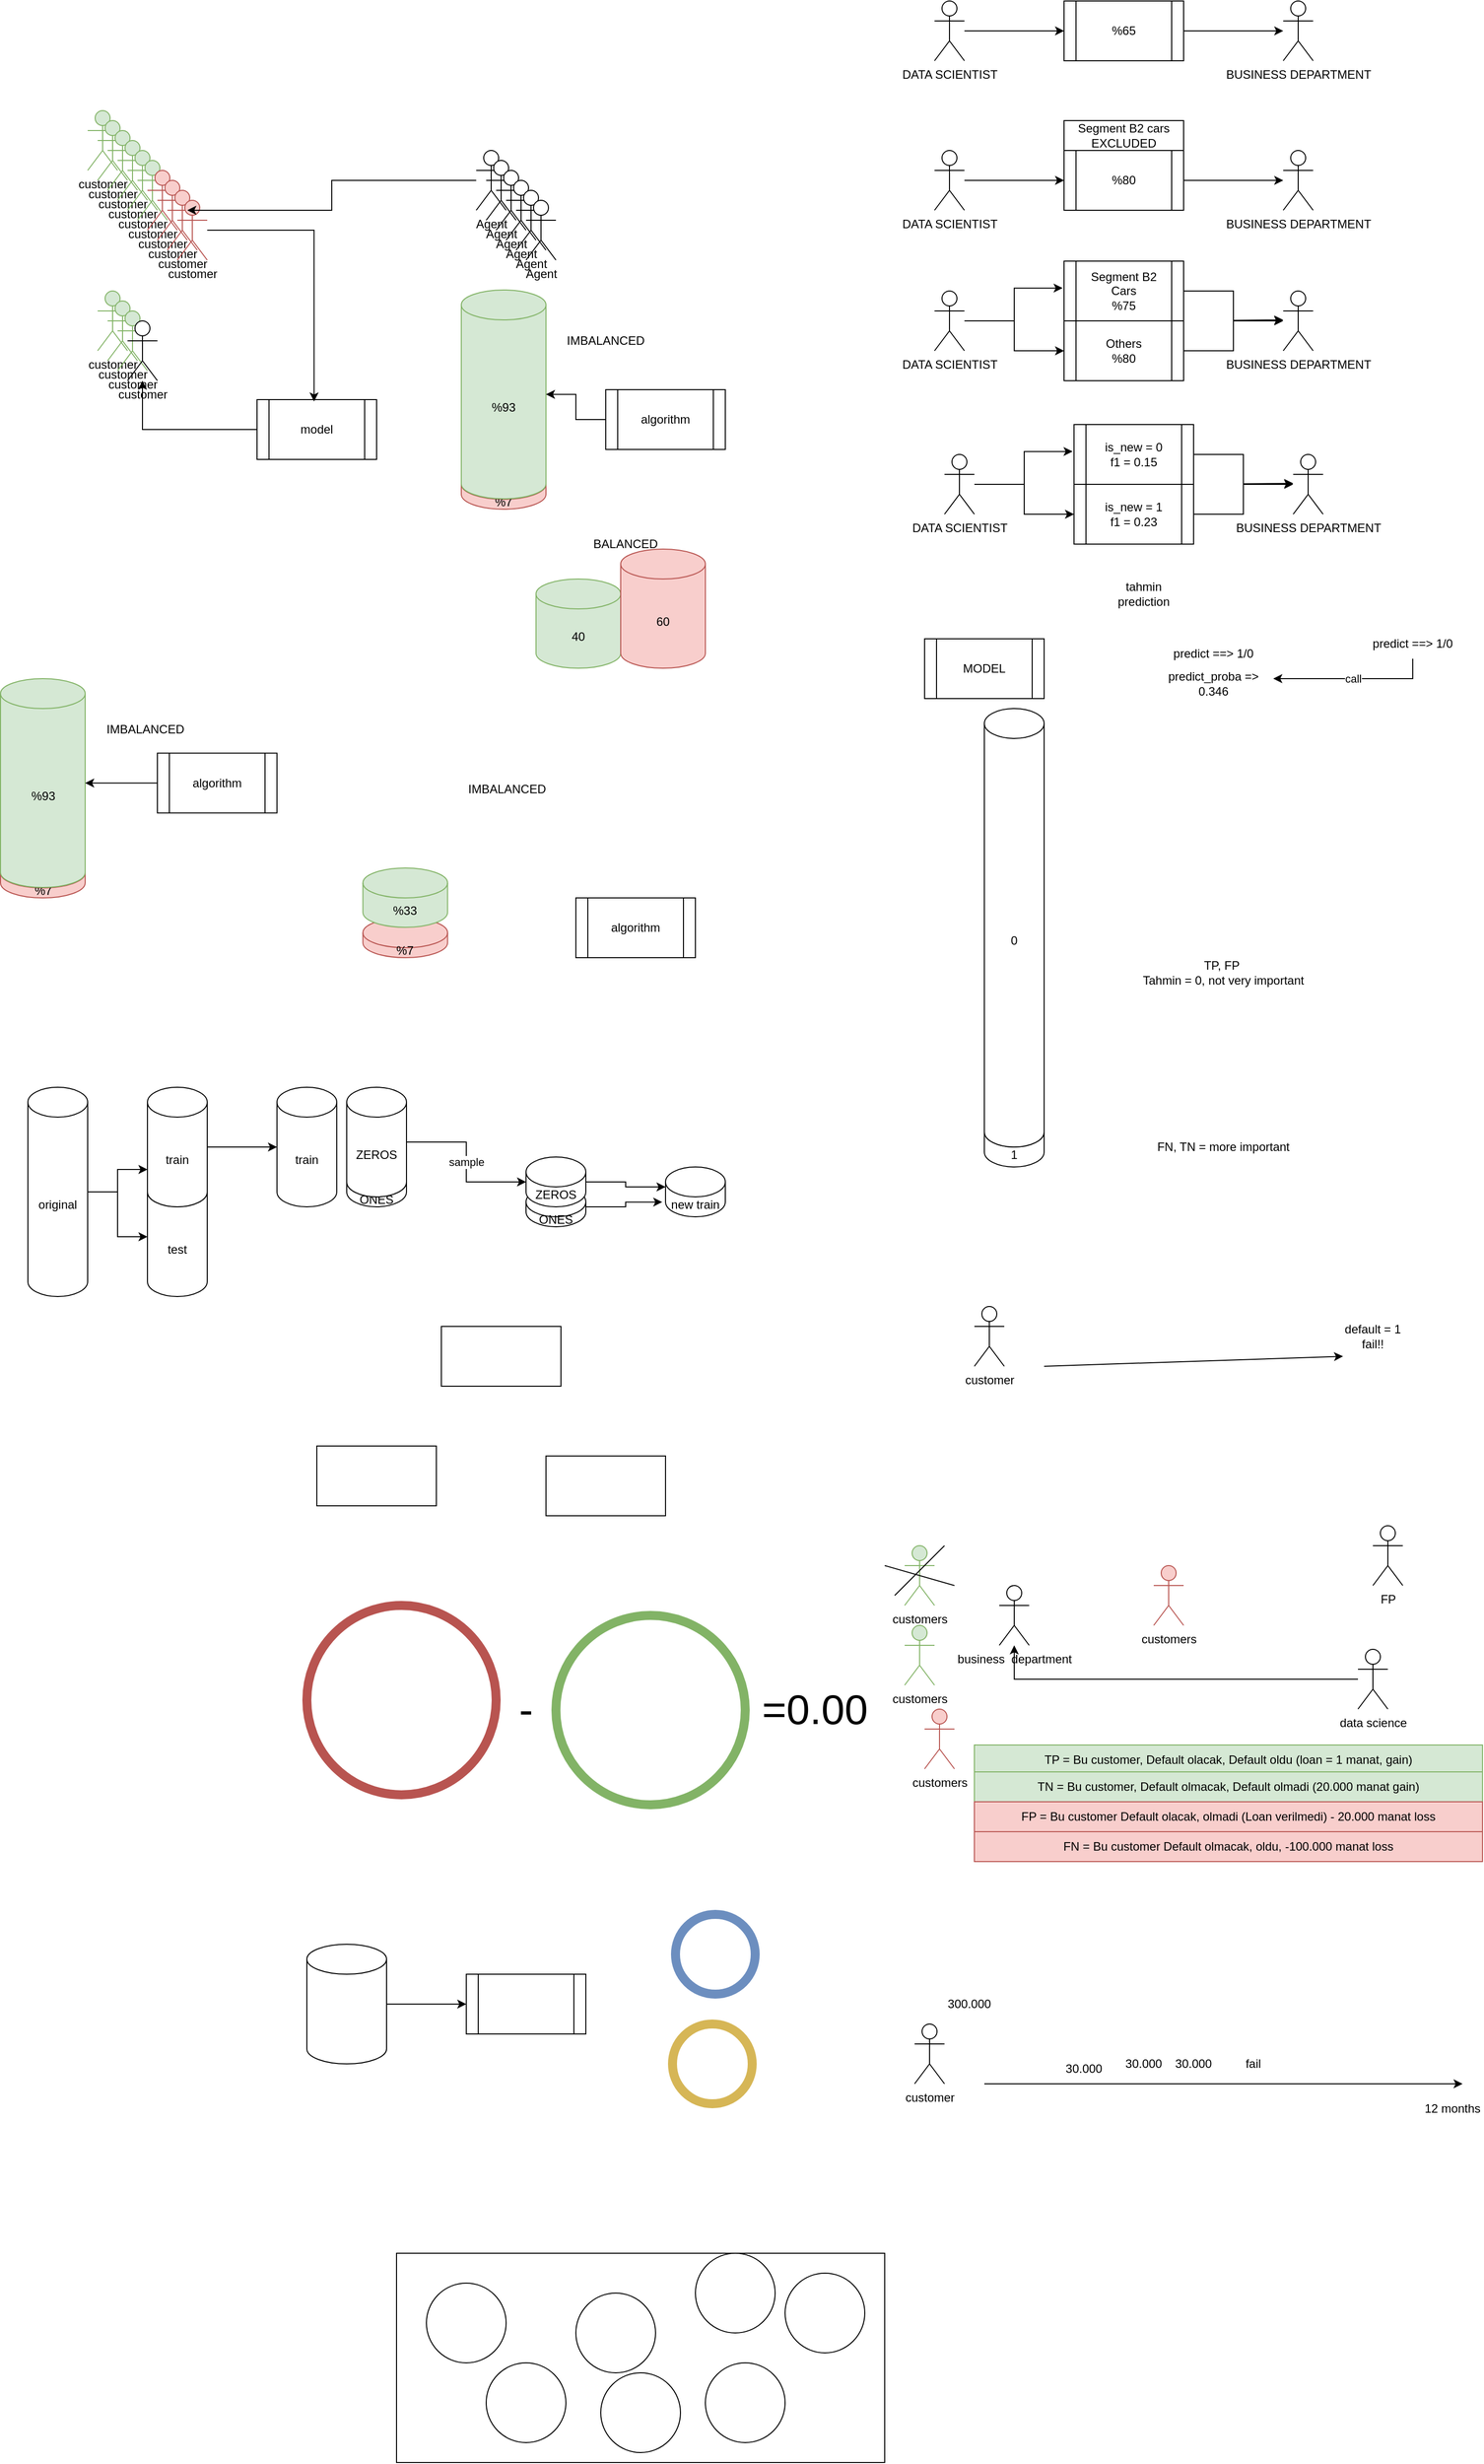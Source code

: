 <mxfile version="23.1.5" type="device">
  <diagram name="Page-1" id="2k2U2EFfQTMgbpwDlCWy">
    <mxGraphModel dx="649" dy="401" grid="1" gridSize="10" guides="1" tooltips="1" connect="1" arrows="1" fold="1" page="1" pageScale="1" pageWidth="1654" pageHeight="1169" math="0" shadow="0">
      <root>
        <mxCell id="0" />
        <mxCell id="1" parent="0" />
        <mxCell id="AxSGkL4y6W15Iz2Lk2jz-1" value="customer" style="shape=umlActor;verticalLabelPosition=bottom;verticalAlign=top;html=1;outlineConnect=0;fillColor=#d5e8d4;strokeColor=#82b366;" parent="1" vertex="1">
          <mxGeometry x="160" y="210" width="30" height="60" as="geometry" />
        </mxCell>
        <mxCell id="AxSGkL4y6W15Iz2Lk2jz-4" value="customer" style="shape=umlActor;verticalLabelPosition=bottom;verticalAlign=top;html=1;outlineConnect=0;fillColor=#d5e8d4;strokeColor=#82b366;" parent="1" vertex="1">
          <mxGeometry x="170" y="220" width="30" height="60" as="geometry" />
        </mxCell>
        <mxCell id="AxSGkL4y6W15Iz2Lk2jz-5" value="customer" style="shape=umlActor;verticalLabelPosition=bottom;verticalAlign=top;html=1;outlineConnect=0;fillColor=#d5e8d4;strokeColor=#82b366;" parent="1" vertex="1">
          <mxGeometry x="180" y="230" width="30" height="60" as="geometry" />
        </mxCell>
        <mxCell id="AxSGkL4y6W15Iz2Lk2jz-6" value="customer" style="shape=umlActor;verticalLabelPosition=bottom;verticalAlign=top;html=1;outlineConnect=0;fillColor=#d5e8d4;strokeColor=#82b366;" parent="1" vertex="1">
          <mxGeometry x="190" y="240" width="30" height="60" as="geometry" />
        </mxCell>
        <mxCell id="AxSGkL4y6W15Iz2Lk2jz-7" value="customer" style="shape=umlActor;verticalLabelPosition=bottom;verticalAlign=top;html=1;outlineConnect=0;fillColor=#d5e8d4;strokeColor=#82b366;" parent="1" vertex="1">
          <mxGeometry x="200" y="250" width="30" height="60" as="geometry" />
        </mxCell>
        <mxCell id="AxSGkL4y6W15Iz2Lk2jz-8" value="customer" style="shape=umlActor;verticalLabelPosition=bottom;verticalAlign=top;html=1;outlineConnect=0;fillColor=#d5e8d4;strokeColor=#82b366;" parent="1" vertex="1">
          <mxGeometry x="210" y="260" width="30" height="60" as="geometry" />
        </mxCell>
        <mxCell id="AxSGkL4y6W15Iz2Lk2jz-9" value="customer" style="shape=umlActor;verticalLabelPosition=bottom;verticalAlign=top;html=1;outlineConnect=0;fillColor=#f8cecc;strokeColor=#b85450;" parent="1" vertex="1">
          <mxGeometry x="220" y="270" width="30" height="60" as="geometry" />
        </mxCell>
        <mxCell id="AxSGkL4y6W15Iz2Lk2jz-10" value="customer" style="shape=umlActor;verticalLabelPosition=bottom;verticalAlign=top;html=1;outlineConnect=0;fillColor=#f8cecc;strokeColor=#b85450;" parent="1" vertex="1">
          <mxGeometry x="230" y="280" width="30" height="60" as="geometry" />
        </mxCell>
        <mxCell id="AxSGkL4y6W15Iz2Lk2jz-11" value="customer" style="shape=umlActor;verticalLabelPosition=bottom;verticalAlign=top;html=1;outlineConnect=0;fillColor=#f8cecc;strokeColor=#b85450;" parent="1" vertex="1">
          <mxGeometry x="240" y="290" width="30" height="60" as="geometry" />
        </mxCell>
        <mxCell id="AxSGkL4y6W15Iz2Lk2jz-12" value="customer" style="shape=umlActor;verticalLabelPosition=bottom;verticalAlign=top;html=1;outlineConnect=0;fillColor=#f8cecc;strokeColor=#b85450;" parent="1" vertex="1">
          <mxGeometry x="250" y="300" width="30" height="60" as="geometry" />
        </mxCell>
        <mxCell id="AxSGkL4y6W15Iz2Lk2jz-19" style="edgeStyle=orthogonalEdgeStyle;rounded=0;orthogonalLoop=1;jettySize=auto;html=1;" parent="1" source="AxSGkL4y6W15Iz2Lk2jz-13" target="AxSGkL4y6W15Iz2Lk2jz-10" edge="1">
          <mxGeometry relative="1" as="geometry" />
        </mxCell>
        <mxCell id="AxSGkL4y6W15Iz2Lk2jz-13" value="Agent" style="shape=umlActor;verticalLabelPosition=bottom;verticalAlign=top;html=1;outlineConnect=0;" parent="1" vertex="1">
          <mxGeometry x="550" y="250" width="30" height="60" as="geometry" />
        </mxCell>
        <mxCell id="AxSGkL4y6W15Iz2Lk2jz-14" value="Agent" style="shape=umlActor;verticalLabelPosition=bottom;verticalAlign=top;html=1;outlineConnect=0;" parent="1" vertex="1">
          <mxGeometry x="560" y="260" width="30" height="60" as="geometry" />
        </mxCell>
        <mxCell id="AxSGkL4y6W15Iz2Lk2jz-15" value="Agent" style="shape=umlActor;verticalLabelPosition=bottom;verticalAlign=top;html=1;outlineConnect=0;" parent="1" vertex="1">
          <mxGeometry x="570" y="270" width="30" height="60" as="geometry" />
        </mxCell>
        <mxCell id="AxSGkL4y6W15Iz2Lk2jz-16" value="Agent" style="shape=umlActor;verticalLabelPosition=bottom;verticalAlign=top;html=1;outlineConnect=0;" parent="1" vertex="1">
          <mxGeometry x="580" y="280" width="30" height="60" as="geometry" />
        </mxCell>
        <mxCell id="AxSGkL4y6W15Iz2Lk2jz-17" value="Agent" style="shape=umlActor;verticalLabelPosition=bottom;verticalAlign=top;html=1;outlineConnect=0;" parent="1" vertex="1">
          <mxGeometry x="590" y="290" width="30" height="60" as="geometry" />
        </mxCell>
        <mxCell id="AxSGkL4y6W15Iz2Lk2jz-18" value="Agent" style="shape=umlActor;verticalLabelPosition=bottom;verticalAlign=top;html=1;outlineConnect=0;" parent="1" vertex="1">
          <mxGeometry x="600" y="300" width="30" height="60" as="geometry" />
        </mxCell>
        <mxCell id="AxSGkL4y6W15Iz2Lk2jz-26" style="edgeStyle=orthogonalEdgeStyle;rounded=0;orthogonalLoop=1;jettySize=auto;html=1;" parent="1" source="AxSGkL4y6W15Iz2Lk2jz-20" target="AxSGkL4y6W15Iz2Lk2jz-25" edge="1">
          <mxGeometry relative="1" as="geometry" />
        </mxCell>
        <mxCell id="AxSGkL4y6W15Iz2Lk2jz-20" value="model" style="shape=process;whiteSpace=wrap;html=1;backgroundOutline=1;" parent="1" vertex="1">
          <mxGeometry x="330" y="500" width="120" height="60" as="geometry" />
        </mxCell>
        <mxCell id="AxSGkL4y6W15Iz2Lk2jz-21" style="edgeStyle=orthogonalEdgeStyle;rounded=0;orthogonalLoop=1;jettySize=auto;html=1;entryX=0.477;entryY=0.031;entryDx=0;entryDy=0;entryPerimeter=0;" parent="1" source="AxSGkL4y6W15Iz2Lk2jz-12" target="AxSGkL4y6W15Iz2Lk2jz-20" edge="1">
          <mxGeometry relative="1" as="geometry" />
        </mxCell>
        <mxCell id="AxSGkL4y6W15Iz2Lk2jz-22" value="customer" style="shape=umlActor;verticalLabelPosition=bottom;verticalAlign=top;html=1;outlineConnect=0;fillColor=#d5e8d4;strokeColor=#82b366;" parent="1" vertex="1">
          <mxGeometry x="170" y="391" width="30" height="60" as="geometry" />
        </mxCell>
        <mxCell id="AxSGkL4y6W15Iz2Lk2jz-23" value="customer" style="shape=umlActor;verticalLabelPosition=bottom;verticalAlign=top;html=1;outlineConnect=0;fillColor=#d5e8d4;strokeColor=#82b366;" parent="1" vertex="1">
          <mxGeometry x="180" y="401" width="30" height="60" as="geometry" />
        </mxCell>
        <mxCell id="AxSGkL4y6W15Iz2Lk2jz-24" value="customer" style="shape=umlActor;verticalLabelPosition=bottom;verticalAlign=top;html=1;outlineConnect=0;fillColor=#d5e8d4;strokeColor=#82b366;" parent="1" vertex="1">
          <mxGeometry x="190" y="411" width="30" height="60" as="geometry" />
        </mxCell>
        <mxCell id="AxSGkL4y6W15Iz2Lk2jz-25" value="customer" style="shape=umlActor;verticalLabelPosition=bottom;verticalAlign=top;html=1;outlineConnect=0;" parent="1" vertex="1">
          <mxGeometry x="200" y="421" width="30" height="60" as="geometry" />
        </mxCell>
        <mxCell id="AxSGkL4y6W15Iz2Lk2jz-28" value="%7" style="shape=cylinder3;whiteSpace=wrap;html=1;boundedLbl=1;backgroundOutline=1;size=15;fillColor=#f8cecc;strokeColor=#b85450;" parent="1" vertex="1">
          <mxGeometry x="535" y="570" width="85" height="40" as="geometry" />
        </mxCell>
        <mxCell id="AxSGkL4y6W15Iz2Lk2jz-27" value="%93" style="shape=cylinder3;whiteSpace=wrap;html=1;boundedLbl=1;backgroundOutline=1;size=15;fillColor=#d5e8d4;strokeColor=#82b366;" parent="1" vertex="1">
          <mxGeometry x="535" y="390" width="85" height="209.5" as="geometry" />
        </mxCell>
        <mxCell id="AxSGkL4y6W15Iz2Lk2jz-30" style="edgeStyle=orthogonalEdgeStyle;rounded=0;orthogonalLoop=1;jettySize=auto;html=1;" parent="1" source="AxSGkL4y6W15Iz2Lk2jz-29" target="AxSGkL4y6W15Iz2Lk2jz-27" edge="1">
          <mxGeometry relative="1" as="geometry" />
        </mxCell>
        <mxCell id="AxSGkL4y6W15Iz2Lk2jz-29" value="algorithm" style="shape=process;whiteSpace=wrap;html=1;backgroundOutline=1;" parent="1" vertex="1">
          <mxGeometry x="680" y="490" width="120" height="60" as="geometry" />
        </mxCell>
        <mxCell id="AxSGkL4y6W15Iz2Lk2jz-31" value="BALANCED" style="text;html=1;align=center;verticalAlign=middle;whiteSpace=wrap;rounded=0;" parent="1" vertex="1">
          <mxGeometry x="670" y="630" width="60" height="30" as="geometry" />
        </mxCell>
        <mxCell id="AxSGkL4y6W15Iz2Lk2jz-32" value="40" style="shape=cylinder3;whiteSpace=wrap;html=1;boundedLbl=1;backgroundOutline=1;size=15;fillColor=#d5e8d4;strokeColor=#82b366;" parent="1" vertex="1">
          <mxGeometry x="610" y="680" width="85" height="89.5" as="geometry" />
        </mxCell>
        <mxCell id="AxSGkL4y6W15Iz2Lk2jz-33" value="60" style="shape=cylinder3;whiteSpace=wrap;html=1;boundedLbl=1;backgroundOutline=1;size=15;fillColor=#f8cecc;strokeColor=#b85450;" parent="1" vertex="1">
          <mxGeometry x="695" y="650" width="85" height="119.5" as="geometry" />
        </mxCell>
        <mxCell id="AxSGkL4y6W15Iz2Lk2jz-34" value="IMBALANCED" style="text;html=1;align=center;verticalAlign=middle;whiteSpace=wrap;rounded=0;" parent="1" vertex="1">
          <mxGeometry x="650" y="426" width="60" height="30" as="geometry" />
        </mxCell>
        <mxCell id="AxSGkL4y6W15Iz2Lk2jz-35" value="%7" style="shape=cylinder3;whiteSpace=wrap;html=1;boundedLbl=1;backgroundOutline=1;size=15;fillColor=#f8cecc;strokeColor=#b85450;" parent="1" vertex="1">
          <mxGeometry x="72.5" y="960" width="85" height="40" as="geometry" />
        </mxCell>
        <mxCell id="AxSGkL4y6W15Iz2Lk2jz-36" value="%93" style="shape=cylinder3;whiteSpace=wrap;html=1;boundedLbl=1;backgroundOutline=1;size=15;fillColor=#d5e8d4;strokeColor=#82b366;" parent="1" vertex="1">
          <mxGeometry x="72.5" y="780" width="85" height="209.5" as="geometry" />
        </mxCell>
        <mxCell id="AxSGkL4y6W15Iz2Lk2jz-37" style="edgeStyle=orthogonalEdgeStyle;rounded=0;orthogonalLoop=1;jettySize=auto;html=1;" parent="1" source="AxSGkL4y6W15Iz2Lk2jz-38" target="AxSGkL4y6W15Iz2Lk2jz-36" edge="1">
          <mxGeometry relative="1" as="geometry" />
        </mxCell>
        <mxCell id="AxSGkL4y6W15Iz2Lk2jz-38" value="algorithm" style="shape=process;whiteSpace=wrap;html=1;backgroundOutline=1;" parent="1" vertex="1">
          <mxGeometry x="230" y="854.75" width="120" height="60" as="geometry" />
        </mxCell>
        <mxCell id="AxSGkL4y6W15Iz2Lk2jz-39" value="IMBALANCED" style="text;html=1;align=center;verticalAlign=middle;whiteSpace=wrap;rounded=0;" parent="1" vertex="1">
          <mxGeometry x="187.5" y="816" width="60" height="30" as="geometry" />
        </mxCell>
        <mxCell id="AxSGkL4y6W15Iz2Lk2jz-40" value="%7" style="shape=cylinder3;whiteSpace=wrap;html=1;boundedLbl=1;backgroundOutline=1;size=15;fillColor=#f8cecc;strokeColor=#b85450;" parent="1" vertex="1">
          <mxGeometry x="436.25" y="1020" width="85" height="40" as="geometry" />
        </mxCell>
        <mxCell id="AxSGkL4y6W15Iz2Lk2jz-41" value="%33" style="shape=cylinder3;whiteSpace=wrap;html=1;boundedLbl=1;backgroundOutline=1;size=15;fillColor=#d5e8d4;strokeColor=#82b366;" parent="1" vertex="1">
          <mxGeometry x="436.25" y="970" width="85" height="59.5" as="geometry" />
        </mxCell>
        <mxCell id="AxSGkL4y6W15Iz2Lk2jz-43" value="algorithm" style="shape=process;whiteSpace=wrap;html=1;backgroundOutline=1;" parent="1" vertex="1">
          <mxGeometry x="650" y="1000" width="120" height="60" as="geometry" />
        </mxCell>
        <mxCell id="AxSGkL4y6W15Iz2Lk2jz-44" value="IMBALANCED" style="text;html=1;align=center;verticalAlign=middle;whiteSpace=wrap;rounded=0;" parent="1" vertex="1">
          <mxGeometry x="551.25" y="876" width="60" height="30" as="geometry" />
        </mxCell>
        <mxCell id="AxSGkL4y6W15Iz2Lk2jz-53" style="edgeStyle=orthogonalEdgeStyle;rounded=0;orthogonalLoop=1;jettySize=auto;html=1;" parent="1" source="AxSGkL4y6W15Iz2Lk2jz-46" target="AxSGkL4y6W15Iz2Lk2jz-48" edge="1">
          <mxGeometry relative="1" as="geometry" />
        </mxCell>
        <mxCell id="AxSGkL4y6W15Iz2Lk2jz-46" value="original" style="shape=cylinder3;whiteSpace=wrap;html=1;boundedLbl=1;backgroundOutline=1;size=15;" parent="1" vertex="1">
          <mxGeometry x="100" y="1190" width="60" height="210" as="geometry" />
        </mxCell>
        <mxCell id="AxSGkL4y6W15Iz2Lk2jz-48" value="test" style="shape=cylinder3;whiteSpace=wrap;html=1;boundedLbl=1;backgroundOutline=1;size=15;" parent="1" vertex="1">
          <mxGeometry x="220" y="1280" width="60" height="120" as="geometry" />
        </mxCell>
        <mxCell id="AxSGkL4y6W15Iz2Lk2jz-47" value="train" style="shape=cylinder3;whiteSpace=wrap;html=1;boundedLbl=1;backgroundOutline=1;size=15;" parent="1" vertex="1">
          <mxGeometry x="350" y="1190" width="60" height="120" as="geometry" />
        </mxCell>
        <mxCell id="AxSGkL4y6W15Iz2Lk2jz-50" value="ONES" style="shape=cylinder3;whiteSpace=wrap;html=1;boundedLbl=1;backgroundOutline=1;size=15;" parent="1" vertex="1">
          <mxGeometry x="420" y="1270" width="60" height="40" as="geometry" />
        </mxCell>
        <mxCell id="AxSGkL4y6W15Iz2Lk2jz-49" value="ZEROS" style="shape=cylinder3;whiteSpace=wrap;html=1;boundedLbl=1;backgroundOutline=1;size=15;" parent="1" vertex="1">
          <mxGeometry x="420" y="1190" width="60" height="110" as="geometry" />
        </mxCell>
        <mxCell id="AxSGkL4y6W15Iz2Lk2jz-51" value="train" style="shape=cylinder3;whiteSpace=wrap;html=1;boundedLbl=1;backgroundOutline=1;size=15;" parent="1" vertex="1">
          <mxGeometry x="220" y="1190" width="60" height="120" as="geometry" />
        </mxCell>
        <mxCell id="AxSGkL4y6W15Iz2Lk2jz-52" style="edgeStyle=orthogonalEdgeStyle;rounded=0;orthogonalLoop=1;jettySize=auto;html=1;entryX=0;entryY=0;entryDx=0;entryDy=82.5;entryPerimeter=0;" parent="1" source="AxSGkL4y6W15Iz2Lk2jz-46" target="AxSGkL4y6W15Iz2Lk2jz-51" edge="1">
          <mxGeometry relative="1" as="geometry" />
        </mxCell>
        <mxCell id="AxSGkL4y6W15Iz2Lk2jz-54" style="edgeStyle=orthogonalEdgeStyle;rounded=0;orthogonalLoop=1;jettySize=auto;html=1;entryX=0;entryY=0.5;entryDx=0;entryDy=0;entryPerimeter=0;" parent="1" source="AxSGkL4y6W15Iz2Lk2jz-51" target="AxSGkL4y6W15Iz2Lk2jz-47" edge="1">
          <mxGeometry relative="1" as="geometry" />
        </mxCell>
        <mxCell id="AxSGkL4y6W15Iz2Lk2jz-56" value="ONES" style="shape=cylinder3;whiteSpace=wrap;html=1;boundedLbl=1;backgroundOutline=1;size=15;" parent="1" vertex="1">
          <mxGeometry x="600" y="1290" width="60" height="40" as="geometry" />
        </mxCell>
        <mxCell id="AxSGkL4y6W15Iz2Lk2jz-55" value="ZEROS" style="shape=cylinder3;whiteSpace=wrap;html=1;boundedLbl=1;backgroundOutline=1;size=15;" parent="1" vertex="1">
          <mxGeometry x="600" y="1260" width="60" height="50" as="geometry" />
        </mxCell>
        <mxCell id="AxSGkL4y6W15Iz2Lk2jz-58" value="sample" style="edgeStyle=orthogonalEdgeStyle;rounded=0;orthogonalLoop=1;jettySize=auto;html=1;entryX=0;entryY=0.5;entryDx=0;entryDy=0;entryPerimeter=0;" parent="1" source="AxSGkL4y6W15Iz2Lk2jz-49" target="AxSGkL4y6W15Iz2Lk2jz-55" edge="1">
          <mxGeometry relative="1" as="geometry" />
        </mxCell>
        <mxCell id="AxSGkL4y6W15Iz2Lk2jz-60" value="new train" style="shape=cylinder3;whiteSpace=wrap;html=1;boundedLbl=1;backgroundOutline=1;size=15;" parent="1" vertex="1">
          <mxGeometry x="740" y="1270" width="60" height="50" as="geometry" />
        </mxCell>
        <mxCell id="AxSGkL4y6W15Iz2Lk2jz-61" style="edgeStyle=orthogonalEdgeStyle;rounded=0;orthogonalLoop=1;jettySize=auto;html=1;entryX=0;entryY=0;entryDx=0;entryDy=20;entryPerimeter=0;" parent="1" source="AxSGkL4y6W15Iz2Lk2jz-55" target="AxSGkL4y6W15Iz2Lk2jz-60" edge="1">
          <mxGeometry relative="1" as="geometry" />
        </mxCell>
        <mxCell id="AxSGkL4y6W15Iz2Lk2jz-62" style="edgeStyle=orthogonalEdgeStyle;rounded=0;orthogonalLoop=1;jettySize=auto;html=1;entryX=-0.055;entryY=0.704;entryDx=0;entryDy=0;entryPerimeter=0;" parent="1" source="AxSGkL4y6W15Iz2Lk2jz-56" target="AxSGkL4y6W15Iz2Lk2jz-60" edge="1">
          <mxGeometry relative="1" as="geometry" />
        </mxCell>
        <mxCell id="AxSGkL4y6W15Iz2Lk2jz-63" value="" style="rounded=0;whiteSpace=wrap;html=1;" parent="1" vertex="1">
          <mxGeometry x="515" y="1430" width="120" height="60" as="geometry" />
        </mxCell>
        <mxCell id="AxSGkL4y6W15Iz2Lk2jz-64" value="" style="rounded=0;whiteSpace=wrap;html=1;" parent="1" vertex="1">
          <mxGeometry x="390" y="1550" width="120" height="60" as="geometry" />
        </mxCell>
        <mxCell id="AxSGkL4y6W15Iz2Lk2jz-65" value="" style="rounded=0;whiteSpace=wrap;html=1;" parent="1" vertex="1">
          <mxGeometry x="620" y="1560" width="120" height="60" as="geometry" />
        </mxCell>
        <mxCell id="AxSGkL4y6W15Iz2Lk2jz-66" value="" style="ellipse;whiteSpace=wrap;html=1;aspect=fixed;fillColor=none;strokeColor=#b85450;strokeWidth=9;" parent="1" vertex="1">
          <mxGeometry x="380" y="1710" width="190" height="190" as="geometry" />
        </mxCell>
        <mxCell id="AxSGkL4y6W15Iz2Lk2jz-67" value="" style="ellipse;whiteSpace=wrap;html=1;aspect=fixed;fillColor=none;strokeColor=#82b366;strokeWidth=9;" parent="1" vertex="1">
          <mxGeometry x="630" y="1720" width="190" height="190" as="geometry" />
        </mxCell>
        <mxCell id="AxSGkL4y6W15Iz2Lk2jz-68" value="-" style="text;html=1;align=center;verticalAlign=middle;whiteSpace=wrap;rounded=0;fontSize=42;" parent="1" vertex="1">
          <mxGeometry x="570" y="1800" width="60" height="30" as="geometry" />
        </mxCell>
        <mxCell id="AxSGkL4y6W15Iz2Lk2jz-69" value="=0.00" style="text;html=1;align=center;verticalAlign=middle;whiteSpace=wrap;rounded=0;fontSize=42;" parent="1" vertex="1">
          <mxGeometry x="860" y="1800" width="60" height="30" as="geometry" />
        </mxCell>
        <mxCell id="AxSGkL4y6W15Iz2Lk2jz-72" style="edgeStyle=orthogonalEdgeStyle;rounded=0;orthogonalLoop=1;jettySize=auto;html=1;" parent="1" source="AxSGkL4y6W15Iz2Lk2jz-70" target="AxSGkL4y6W15Iz2Lk2jz-71" edge="1">
          <mxGeometry relative="1" as="geometry" />
        </mxCell>
        <mxCell id="AxSGkL4y6W15Iz2Lk2jz-70" value="" style="shape=cylinder3;whiteSpace=wrap;html=1;boundedLbl=1;backgroundOutline=1;size=15;" parent="1" vertex="1">
          <mxGeometry x="380" y="2050" width="80" height="120" as="geometry" />
        </mxCell>
        <mxCell id="AxSGkL4y6W15Iz2Lk2jz-71" value="" style="shape=process;whiteSpace=wrap;html=1;backgroundOutline=1;" parent="1" vertex="1">
          <mxGeometry x="540" y="2080" width="120" height="60" as="geometry" />
        </mxCell>
        <mxCell id="AxSGkL4y6W15Iz2Lk2jz-73" value="" style="ellipse;whiteSpace=wrap;html=1;aspect=fixed;fillColor=none;strokeColor=#6c8ebf;strokeWidth=9;" parent="1" vertex="1">
          <mxGeometry x="750" y="2020" width="80" height="80" as="geometry" />
        </mxCell>
        <mxCell id="AxSGkL4y6W15Iz2Lk2jz-74" value="" style="ellipse;whiteSpace=wrap;html=1;aspect=fixed;fillColor=none;strokeColor=#d6b656;strokeWidth=9;" parent="1" vertex="1">
          <mxGeometry x="747" y="2130" width="80" height="80" as="geometry" />
        </mxCell>
        <mxCell id="AxSGkL4y6W15Iz2Lk2jz-75" value="" style="rounded=0;whiteSpace=wrap;html=1;" parent="1" vertex="1">
          <mxGeometry x="470" y="2360" width="490" height="210" as="geometry" />
        </mxCell>
        <mxCell id="AxSGkL4y6W15Iz2Lk2jz-76" value="" style="ellipse;whiteSpace=wrap;html=1;aspect=fixed;" parent="1" vertex="1">
          <mxGeometry x="500" y="2390" width="80" height="80" as="geometry" />
        </mxCell>
        <mxCell id="AxSGkL4y6W15Iz2Lk2jz-77" value="" style="ellipse;whiteSpace=wrap;html=1;aspect=fixed;" parent="1" vertex="1">
          <mxGeometry x="650" y="2400" width="80" height="80" as="geometry" />
        </mxCell>
        <mxCell id="AxSGkL4y6W15Iz2Lk2jz-78" value="" style="ellipse;whiteSpace=wrap;html=1;aspect=fixed;" parent="1" vertex="1">
          <mxGeometry x="780" y="2470" width="80" height="80" as="geometry" />
        </mxCell>
        <mxCell id="AxSGkL4y6W15Iz2Lk2jz-79" value="" style="ellipse;whiteSpace=wrap;html=1;aspect=fixed;" parent="1" vertex="1">
          <mxGeometry x="860" y="2380" width="80" height="80" as="geometry" />
        </mxCell>
        <mxCell id="AxSGkL4y6W15Iz2Lk2jz-80" value="" style="ellipse;whiteSpace=wrap;html=1;aspect=fixed;" parent="1" vertex="1">
          <mxGeometry x="675" y="2480" width="80" height="80" as="geometry" />
        </mxCell>
        <mxCell id="AxSGkL4y6W15Iz2Lk2jz-81" value="" style="ellipse;whiteSpace=wrap;html=1;aspect=fixed;" parent="1" vertex="1">
          <mxGeometry x="770" y="2360" width="80" height="80" as="geometry" />
        </mxCell>
        <mxCell id="AxSGkL4y6W15Iz2Lk2jz-82" value="" style="ellipse;whiteSpace=wrap;html=1;aspect=fixed;" parent="1" vertex="1">
          <mxGeometry x="560" y="2470" width="80" height="80" as="geometry" />
        </mxCell>
        <mxCell id="Sg08Q_Ypc7DlmeCd-EVk-4" style="edgeStyle=orthogonalEdgeStyle;rounded=0;orthogonalLoop=1;jettySize=auto;html=1;entryX=0;entryY=0.5;entryDx=0;entryDy=0;" edge="1" parent="1" source="Sg08Q_Ypc7DlmeCd-EVk-1" target="Sg08Q_Ypc7DlmeCd-EVk-3">
          <mxGeometry relative="1" as="geometry" />
        </mxCell>
        <mxCell id="Sg08Q_Ypc7DlmeCd-EVk-1" value="DATA SCIENTIST" style="shape=umlActor;verticalLabelPosition=bottom;verticalAlign=top;html=1;outlineConnect=0;" vertex="1" parent="1">
          <mxGeometry x="1010" y="100" width="30" height="60" as="geometry" />
        </mxCell>
        <mxCell id="Sg08Q_Ypc7DlmeCd-EVk-2" value="BUSINESS DEPARTMENT" style="shape=umlActor;verticalLabelPosition=bottom;verticalAlign=top;html=1;outlineConnect=0;" vertex="1" parent="1">
          <mxGeometry x="1360" y="100" width="30" height="60" as="geometry" />
        </mxCell>
        <mxCell id="Sg08Q_Ypc7DlmeCd-EVk-5" style="edgeStyle=orthogonalEdgeStyle;rounded=0;orthogonalLoop=1;jettySize=auto;html=1;" edge="1" parent="1" source="Sg08Q_Ypc7DlmeCd-EVk-3" target="Sg08Q_Ypc7DlmeCd-EVk-2">
          <mxGeometry relative="1" as="geometry" />
        </mxCell>
        <mxCell id="Sg08Q_Ypc7DlmeCd-EVk-3" value="%65" style="shape=process;whiteSpace=wrap;html=1;backgroundOutline=1;" vertex="1" parent="1">
          <mxGeometry x="1140" y="100" width="120" height="60" as="geometry" />
        </mxCell>
        <mxCell id="Sg08Q_Ypc7DlmeCd-EVk-6" style="edgeStyle=orthogonalEdgeStyle;rounded=0;orthogonalLoop=1;jettySize=auto;html=1;entryX=0;entryY=0.5;entryDx=0;entryDy=0;" edge="1" source="Sg08Q_Ypc7DlmeCd-EVk-7" target="Sg08Q_Ypc7DlmeCd-EVk-10" parent="1">
          <mxGeometry relative="1" as="geometry" />
        </mxCell>
        <mxCell id="Sg08Q_Ypc7DlmeCd-EVk-7" value="DATA SCIENTIST" style="shape=umlActor;verticalLabelPosition=bottom;verticalAlign=top;html=1;outlineConnect=0;" vertex="1" parent="1">
          <mxGeometry x="1010" y="250" width="30" height="60" as="geometry" />
        </mxCell>
        <mxCell id="Sg08Q_Ypc7DlmeCd-EVk-8" value="BUSINESS DEPARTMENT" style="shape=umlActor;verticalLabelPosition=bottom;verticalAlign=top;html=1;outlineConnect=0;" vertex="1" parent="1">
          <mxGeometry x="1360" y="250" width="30" height="60" as="geometry" />
        </mxCell>
        <mxCell id="Sg08Q_Ypc7DlmeCd-EVk-9" style="edgeStyle=orthogonalEdgeStyle;rounded=0;orthogonalLoop=1;jettySize=auto;html=1;" edge="1" source="Sg08Q_Ypc7DlmeCd-EVk-10" target="Sg08Q_Ypc7DlmeCd-EVk-8" parent="1">
          <mxGeometry relative="1" as="geometry" />
        </mxCell>
        <mxCell id="Sg08Q_Ypc7DlmeCd-EVk-10" value="%80" style="shape=process;whiteSpace=wrap;html=1;backgroundOutline=1;" vertex="1" parent="1">
          <mxGeometry x="1140" y="250" width="120" height="60" as="geometry" />
        </mxCell>
        <mxCell id="Sg08Q_Ypc7DlmeCd-EVk-11" value="Segment B2 cars EXCLUDED" style="rounded=0;whiteSpace=wrap;html=1;" vertex="1" parent="1">
          <mxGeometry x="1140" y="220" width="120" height="30" as="geometry" />
        </mxCell>
        <mxCell id="Sg08Q_Ypc7DlmeCd-EVk-12" style="edgeStyle=orthogonalEdgeStyle;rounded=0;orthogonalLoop=1;jettySize=auto;html=1;entryX=0;entryY=0.5;entryDx=0;entryDy=0;" edge="1" source="Sg08Q_Ypc7DlmeCd-EVk-13" target="Sg08Q_Ypc7DlmeCd-EVk-16" parent="1">
          <mxGeometry relative="1" as="geometry" />
        </mxCell>
        <mxCell id="Sg08Q_Ypc7DlmeCd-EVk-13" value="DATA SCIENTIST" style="shape=umlActor;verticalLabelPosition=bottom;verticalAlign=top;html=1;outlineConnect=0;" vertex="1" parent="1">
          <mxGeometry x="1010" y="391" width="30" height="60" as="geometry" />
        </mxCell>
        <mxCell id="Sg08Q_Ypc7DlmeCd-EVk-14" value="BUSINESS DEPARTMENT" style="shape=umlActor;verticalLabelPosition=bottom;verticalAlign=top;html=1;outlineConnect=0;" vertex="1" parent="1">
          <mxGeometry x="1360" y="391" width="30" height="60" as="geometry" />
        </mxCell>
        <mxCell id="Sg08Q_Ypc7DlmeCd-EVk-15" style="edgeStyle=orthogonalEdgeStyle;rounded=0;orthogonalLoop=1;jettySize=auto;html=1;" edge="1" source="Sg08Q_Ypc7DlmeCd-EVk-16" target="Sg08Q_Ypc7DlmeCd-EVk-14" parent="1">
          <mxGeometry relative="1" as="geometry" />
        </mxCell>
        <mxCell id="Sg08Q_Ypc7DlmeCd-EVk-16" value="Others&lt;br&gt;%80" style="shape=process;whiteSpace=wrap;html=1;backgroundOutline=1;" vertex="1" parent="1">
          <mxGeometry x="1140" y="421" width="120" height="60" as="geometry" />
        </mxCell>
        <mxCell id="Sg08Q_Ypc7DlmeCd-EVk-20" style="edgeStyle=orthogonalEdgeStyle;rounded=0;orthogonalLoop=1;jettySize=auto;html=1;" edge="1" parent="1" source="Sg08Q_Ypc7DlmeCd-EVk-18">
          <mxGeometry relative="1" as="geometry">
            <mxPoint x="1360.0" y="420" as="targetPoint" />
          </mxGeometry>
        </mxCell>
        <mxCell id="Sg08Q_Ypc7DlmeCd-EVk-18" value="Segment B2 Cars&lt;br&gt;%75" style="shape=process;whiteSpace=wrap;html=1;backgroundOutline=1;" vertex="1" parent="1">
          <mxGeometry x="1140" y="361" width="120" height="60" as="geometry" />
        </mxCell>
        <mxCell id="Sg08Q_Ypc7DlmeCd-EVk-19" style="edgeStyle=orthogonalEdgeStyle;rounded=0;orthogonalLoop=1;jettySize=auto;html=1;entryX=-0.012;entryY=0.451;entryDx=0;entryDy=0;entryPerimeter=0;" edge="1" parent="1" source="Sg08Q_Ypc7DlmeCd-EVk-13" target="Sg08Q_Ypc7DlmeCd-EVk-18">
          <mxGeometry relative="1" as="geometry" />
        </mxCell>
        <mxCell id="Sg08Q_Ypc7DlmeCd-EVk-21" style="edgeStyle=orthogonalEdgeStyle;rounded=0;orthogonalLoop=1;jettySize=auto;html=1;entryX=0;entryY=0.5;entryDx=0;entryDy=0;" edge="1" source="Sg08Q_Ypc7DlmeCd-EVk-22" target="Sg08Q_Ypc7DlmeCd-EVk-25" parent="1">
          <mxGeometry relative="1" as="geometry" />
        </mxCell>
        <mxCell id="Sg08Q_Ypc7DlmeCd-EVk-22" value="DATA SCIENTIST" style="shape=umlActor;verticalLabelPosition=bottom;verticalAlign=top;html=1;outlineConnect=0;" vertex="1" parent="1">
          <mxGeometry x="1020" y="555" width="30" height="60" as="geometry" />
        </mxCell>
        <mxCell id="Sg08Q_Ypc7DlmeCd-EVk-23" value="BUSINESS DEPARTMENT" style="shape=umlActor;verticalLabelPosition=bottom;verticalAlign=top;html=1;outlineConnect=0;" vertex="1" parent="1">
          <mxGeometry x="1370" y="555" width="30" height="60" as="geometry" />
        </mxCell>
        <mxCell id="Sg08Q_Ypc7DlmeCd-EVk-24" style="edgeStyle=orthogonalEdgeStyle;rounded=0;orthogonalLoop=1;jettySize=auto;html=1;" edge="1" source="Sg08Q_Ypc7DlmeCd-EVk-25" target="Sg08Q_Ypc7DlmeCd-EVk-23" parent="1">
          <mxGeometry relative="1" as="geometry" />
        </mxCell>
        <mxCell id="Sg08Q_Ypc7DlmeCd-EVk-25" value="is_new = 1&lt;br&gt;f1 = 0.23" style="shape=process;whiteSpace=wrap;html=1;backgroundOutline=1;" vertex="1" parent="1">
          <mxGeometry x="1150" y="585" width="120" height="60" as="geometry" />
        </mxCell>
        <mxCell id="Sg08Q_Ypc7DlmeCd-EVk-26" style="edgeStyle=orthogonalEdgeStyle;rounded=0;orthogonalLoop=1;jettySize=auto;html=1;" edge="1" source="Sg08Q_Ypc7DlmeCd-EVk-27" parent="1">
          <mxGeometry relative="1" as="geometry">
            <mxPoint x="1370.0" y="584" as="targetPoint" />
          </mxGeometry>
        </mxCell>
        <mxCell id="Sg08Q_Ypc7DlmeCd-EVk-27" value="is_new = 0&lt;br&gt;f1 = 0.15" style="shape=process;whiteSpace=wrap;html=1;backgroundOutline=1;" vertex="1" parent="1">
          <mxGeometry x="1150" y="525" width="120" height="60" as="geometry" />
        </mxCell>
        <mxCell id="Sg08Q_Ypc7DlmeCd-EVk-28" style="edgeStyle=orthogonalEdgeStyle;rounded=0;orthogonalLoop=1;jettySize=auto;html=1;entryX=-0.012;entryY=0.451;entryDx=0;entryDy=0;entryPerimeter=0;" edge="1" source="Sg08Q_Ypc7DlmeCd-EVk-22" target="Sg08Q_Ypc7DlmeCd-EVk-27" parent="1">
          <mxGeometry relative="1" as="geometry" />
        </mxCell>
        <mxCell id="Sg08Q_Ypc7DlmeCd-EVk-29" value="MODEL" style="shape=process;whiteSpace=wrap;html=1;backgroundOutline=1;" vertex="1" parent="1">
          <mxGeometry x="1000" y="740" width="120" height="60" as="geometry" />
        </mxCell>
        <mxCell id="Sg08Q_Ypc7DlmeCd-EVk-30" value="tahmin&lt;br&gt;prediction" style="text;html=1;align=center;verticalAlign=middle;whiteSpace=wrap;rounded=0;" vertex="1" parent="1">
          <mxGeometry x="1190" y="680" width="60" height="30" as="geometry" />
        </mxCell>
        <mxCell id="Sg08Q_Ypc7DlmeCd-EVk-31" value="predict ==&amp;gt; 1/0" style="text;html=1;align=center;verticalAlign=middle;whiteSpace=wrap;rounded=0;" vertex="1" parent="1">
          <mxGeometry x="1230" y="739.5" width="120" height="30" as="geometry" />
        </mxCell>
        <mxCell id="Sg08Q_Ypc7DlmeCd-EVk-32" value="predict_proba =&amp;gt; 0.346" style="text;html=1;align=center;verticalAlign=middle;whiteSpace=wrap;rounded=0;" vertex="1" parent="1">
          <mxGeometry x="1230" y="770" width="120" height="30" as="geometry" />
        </mxCell>
        <mxCell id="Sg08Q_Ypc7DlmeCd-EVk-34" value="call" style="edgeStyle=orthogonalEdgeStyle;rounded=0;orthogonalLoop=1;jettySize=auto;html=1;" edge="1" parent="1" source="Sg08Q_Ypc7DlmeCd-EVk-33" target="Sg08Q_Ypc7DlmeCd-EVk-32">
          <mxGeometry relative="1" as="geometry">
            <Array as="points">
              <mxPoint x="1490" y="780" />
            </Array>
          </mxGeometry>
        </mxCell>
        <mxCell id="Sg08Q_Ypc7DlmeCd-EVk-33" value="predict ==&amp;gt; 1/0" style="text;html=1;align=center;verticalAlign=middle;whiteSpace=wrap;rounded=0;" vertex="1" parent="1">
          <mxGeometry x="1430" y="730" width="120" height="30" as="geometry" />
        </mxCell>
        <mxCell id="Sg08Q_Ypc7DlmeCd-EVk-36" value="1" style="shape=cylinder3;whiteSpace=wrap;html=1;boundedLbl=1;backgroundOutline=1;size=15;" vertex="1" parent="1">
          <mxGeometry x="1060" y="1220" width="60" height="50" as="geometry" />
        </mxCell>
        <mxCell id="Sg08Q_Ypc7DlmeCd-EVk-35" value="0" style="shape=cylinder3;whiteSpace=wrap;html=1;boundedLbl=1;backgroundOutline=1;size=15;" vertex="1" parent="1">
          <mxGeometry x="1060" y="810" width="60" height="440" as="geometry" />
        </mxCell>
        <mxCell id="Sg08Q_Ypc7DlmeCd-EVk-37" value="TP, FP&amp;nbsp;&lt;br&gt;Tahmin = 0, not very important" style="text;html=1;align=center;verticalAlign=middle;whiteSpace=wrap;rounded=0;" vertex="1" parent="1">
          <mxGeometry x="1200" y="1060" width="200" height="30" as="geometry" />
        </mxCell>
        <mxCell id="Sg08Q_Ypc7DlmeCd-EVk-38" value="FN, TN = more important" style="text;html=1;align=center;verticalAlign=middle;whiteSpace=wrap;rounded=0;" vertex="1" parent="1">
          <mxGeometry x="1200" y="1235" width="200" height="30" as="geometry" />
        </mxCell>
        <mxCell id="Sg08Q_Ypc7DlmeCd-EVk-39" value="customer" style="shape=umlActor;verticalLabelPosition=bottom;verticalAlign=top;html=1;outlineConnect=0;" vertex="1" parent="1">
          <mxGeometry x="1050" y="1410" width="30" height="60" as="geometry" />
        </mxCell>
        <mxCell id="Sg08Q_Ypc7DlmeCd-EVk-40" value="" style="endArrow=classic;html=1;rounded=0;" edge="1" parent="1">
          <mxGeometry width="50" height="50" relative="1" as="geometry">
            <mxPoint x="1120" y="1470" as="sourcePoint" />
            <mxPoint x="1420" y="1460" as="targetPoint" />
          </mxGeometry>
        </mxCell>
        <mxCell id="Sg08Q_Ypc7DlmeCd-EVk-42" value="default = 1&lt;br&gt;fail!!" style="text;html=1;align=center;verticalAlign=middle;whiteSpace=wrap;rounded=0;" vertex="1" parent="1">
          <mxGeometry x="1420" y="1425" width="60" height="30" as="geometry" />
        </mxCell>
        <mxCell id="Sg08Q_Ypc7DlmeCd-EVk-43" value="business&amp;nbsp; department" style="shape=umlActor;verticalLabelPosition=bottom;verticalAlign=top;html=1;outlineConnect=0;" vertex="1" parent="1">
          <mxGeometry x="1075" y="1690" width="30" height="60" as="geometry" />
        </mxCell>
        <mxCell id="Sg08Q_Ypc7DlmeCd-EVk-45" style="edgeStyle=orthogonalEdgeStyle;rounded=0;orthogonalLoop=1;jettySize=auto;html=1;" edge="1" parent="1" source="Sg08Q_Ypc7DlmeCd-EVk-44" target="Sg08Q_Ypc7DlmeCd-EVk-43">
          <mxGeometry relative="1" as="geometry" />
        </mxCell>
        <mxCell id="Sg08Q_Ypc7DlmeCd-EVk-44" value="data science" style="shape=umlActor;verticalLabelPosition=bottom;verticalAlign=top;html=1;outlineConnect=0;" vertex="1" parent="1">
          <mxGeometry x="1435" y="1754" width="30" height="60" as="geometry" />
        </mxCell>
        <mxCell id="Sg08Q_Ypc7DlmeCd-EVk-46" value="customers" style="shape=umlActor;verticalLabelPosition=bottom;verticalAlign=top;html=1;outlineConnect=0;fillColor=#f8cecc;strokeColor=#b85450;" vertex="1" parent="1">
          <mxGeometry x="1230" y="1670" width="30" height="60" as="geometry" />
        </mxCell>
        <mxCell id="Sg08Q_Ypc7DlmeCd-EVk-47" value="customers" style="shape=umlActor;verticalLabelPosition=bottom;verticalAlign=top;html=1;outlineConnect=0;fillColor=#d5e8d4;strokeColor=#82b366;" vertex="1" parent="1">
          <mxGeometry x="980" y="1650" width="30" height="60" as="geometry" />
        </mxCell>
        <mxCell id="Sg08Q_Ypc7DlmeCd-EVk-48" value="customers" style="shape=umlActor;verticalLabelPosition=bottom;verticalAlign=top;html=1;outlineConnect=0;fillColor=#d5e8d4;strokeColor=#82b366;" vertex="1" parent="1">
          <mxGeometry x="980" y="1730" width="30" height="60" as="geometry" />
        </mxCell>
        <mxCell id="Sg08Q_Ypc7DlmeCd-EVk-49" value="customers" style="shape=umlActor;verticalLabelPosition=bottom;verticalAlign=top;html=1;outlineConnect=0;fillColor=#f8cecc;strokeColor=#b85450;" vertex="1" parent="1">
          <mxGeometry x="1000" y="1814" width="30" height="60" as="geometry" />
        </mxCell>
        <mxCell id="Sg08Q_Ypc7DlmeCd-EVk-50" value="FP" style="shape=umlActor;verticalLabelPosition=bottom;verticalAlign=top;html=1;outlineConnect=0;" vertex="1" parent="1">
          <mxGeometry x="1450" y="1630" width="30" height="60" as="geometry" />
        </mxCell>
        <mxCell id="Sg08Q_Ypc7DlmeCd-EVk-51" value="TP = Bu customer, Default olacak, Default oldu (loan = 1 manat, gain)" style="text;html=1;align=center;verticalAlign=middle;whiteSpace=wrap;rounded=0;fillColor=#d5e8d4;strokeColor=#82b366;" vertex="1" parent="1">
          <mxGeometry x="1050" y="1850" width="510" height="30" as="geometry" />
        </mxCell>
        <mxCell id="Sg08Q_Ypc7DlmeCd-EVk-52" value="TN = Bu customer, Default olmacak, Default olmadi (20.000 manat gain)" style="text;html=1;align=center;verticalAlign=middle;whiteSpace=wrap;rounded=0;fillColor=#d5e8d4;strokeColor=#82b366;" vertex="1" parent="1">
          <mxGeometry x="1050" y="1877" width="510" height="30" as="geometry" />
        </mxCell>
        <mxCell id="Sg08Q_Ypc7DlmeCd-EVk-53" value="FP = Bu customer Default olacak, olmadi (Loan verilmedi) - 20.000 manat loss" style="text;html=1;align=center;verticalAlign=middle;whiteSpace=wrap;rounded=0;fillColor=#f8cecc;strokeColor=#b85450;" vertex="1" parent="1">
          <mxGeometry x="1050" y="1907" width="510" height="30" as="geometry" />
        </mxCell>
        <mxCell id="Sg08Q_Ypc7DlmeCd-EVk-55" value="FN = Bu customer Default olmacak, oldu, -100.000 manat loss" style="text;html=1;align=center;verticalAlign=middle;whiteSpace=wrap;rounded=0;fillColor=#f8cecc;strokeColor=#b85450;" vertex="1" parent="1">
          <mxGeometry x="1050" y="1937" width="510" height="30" as="geometry" />
        </mxCell>
        <mxCell id="Sg08Q_Ypc7DlmeCd-EVk-56" value="" style="endArrow=none;html=1;rounded=0;" edge="1" parent="1">
          <mxGeometry width="50" height="50" relative="1" as="geometry">
            <mxPoint x="970" y="1700" as="sourcePoint" />
            <mxPoint x="1020" y="1650" as="targetPoint" />
          </mxGeometry>
        </mxCell>
        <mxCell id="Sg08Q_Ypc7DlmeCd-EVk-57" value="" style="endArrow=none;html=1;rounded=0;" edge="1" parent="1">
          <mxGeometry width="50" height="50" relative="1" as="geometry">
            <mxPoint x="960" y="1670" as="sourcePoint" />
            <mxPoint x="1030" y="1690" as="targetPoint" />
          </mxGeometry>
        </mxCell>
        <mxCell id="Sg08Q_Ypc7DlmeCd-EVk-58" value="customer" style="shape=umlActor;verticalLabelPosition=bottom;verticalAlign=top;html=1;outlineConnect=0;" vertex="1" parent="1">
          <mxGeometry x="990" y="2130" width="30" height="60" as="geometry" />
        </mxCell>
        <mxCell id="Sg08Q_Ypc7DlmeCd-EVk-59" value="" style="endArrow=classic;html=1;rounded=0;" edge="1" parent="1">
          <mxGeometry width="50" height="50" relative="1" as="geometry">
            <mxPoint x="1060" y="2190" as="sourcePoint" />
            <mxPoint x="1540" y="2190" as="targetPoint" />
          </mxGeometry>
        </mxCell>
        <mxCell id="Sg08Q_Ypc7DlmeCd-EVk-60" value="12 months" style="text;html=1;align=center;verticalAlign=middle;whiteSpace=wrap;rounded=0;" vertex="1" parent="1">
          <mxGeometry x="1500" y="2200" width="60" height="30" as="geometry" />
        </mxCell>
        <mxCell id="Sg08Q_Ypc7DlmeCd-EVk-61" value="300.000" style="text;html=1;align=center;verticalAlign=middle;whiteSpace=wrap;rounded=0;" vertex="1" parent="1">
          <mxGeometry x="1015" y="2095" width="60" height="30" as="geometry" />
        </mxCell>
        <mxCell id="Sg08Q_Ypc7DlmeCd-EVk-62" value="30.000" style="text;html=1;align=center;verticalAlign=middle;whiteSpace=wrap;rounded=0;" vertex="1" parent="1">
          <mxGeometry x="1130" y="2160" width="60" height="30" as="geometry" />
        </mxCell>
        <mxCell id="Sg08Q_Ypc7DlmeCd-EVk-63" value="30.000" style="text;html=1;align=center;verticalAlign=middle;whiteSpace=wrap;rounded=0;" vertex="1" parent="1">
          <mxGeometry x="1190" y="2155" width="60" height="30" as="geometry" />
        </mxCell>
        <mxCell id="Sg08Q_Ypc7DlmeCd-EVk-64" value="30.000" style="text;html=1;align=center;verticalAlign=middle;whiteSpace=wrap;rounded=0;" vertex="1" parent="1">
          <mxGeometry x="1240" y="2155" width="60" height="30" as="geometry" />
        </mxCell>
        <mxCell id="Sg08Q_Ypc7DlmeCd-EVk-65" value="fail" style="text;html=1;align=center;verticalAlign=middle;whiteSpace=wrap;rounded=0;" vertex="1" parent="1">
          <mxGeometry x="1300" y="2155" width="60" height="30" as="geometry" />
        </mxCell>
      </root>
    </mxGraphModel>
  </diagram>
</mxfile>

